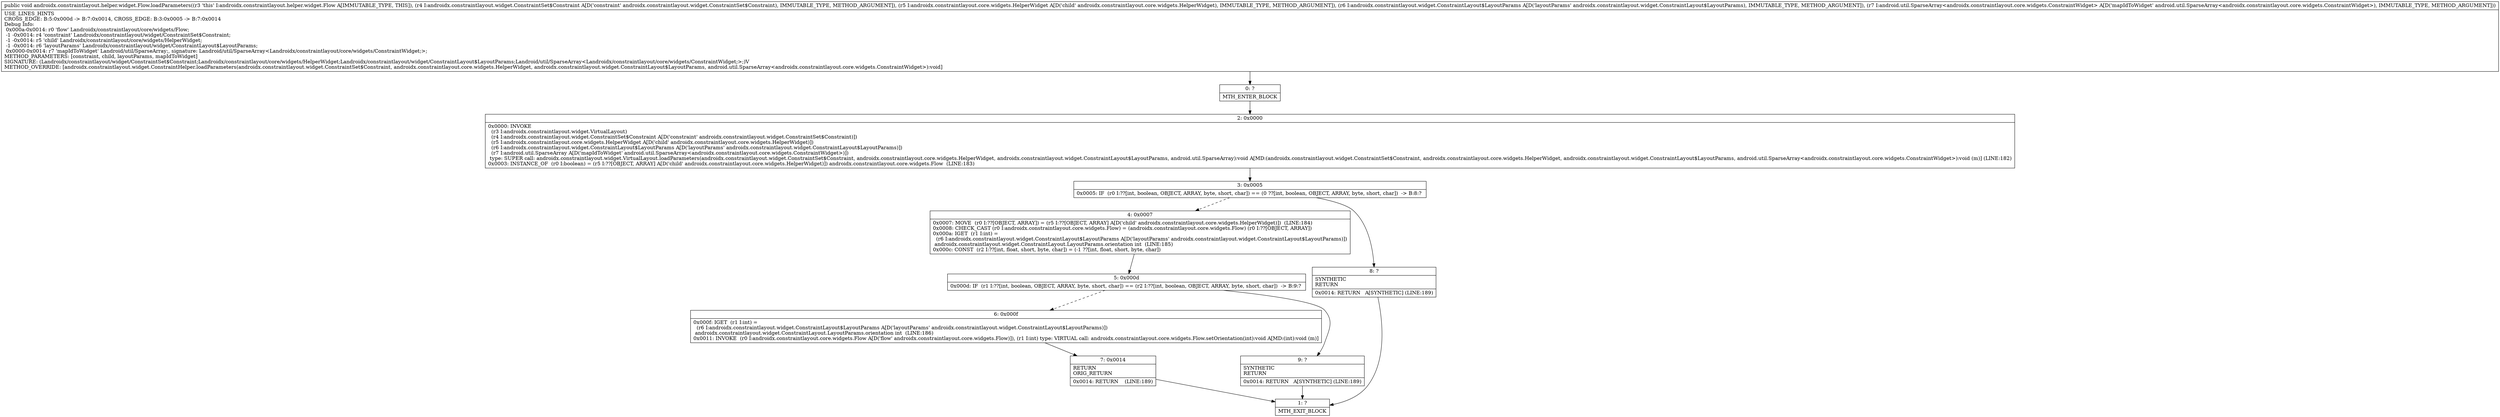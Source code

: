 digraph "CFG forandroidx.constraintlayout.helper.widget.Flow.loadParameters(Landroidx\/constraintlayout\/widget\/ConstraintSet$Constraint;Landroidx\/constraintlayout\/core\/widgets\/HelperWidget;Landroidx\/constraintlayout\/widget\/ConstraintLayout$LayoutParams;Landroid\/util\/SparseArray;)V" {
Node_0 [shape=record,label="{0\:\ ?|MTH_ENTER_BLOCK\l}"];
Node_2 [shape=record,label="{2\:\ 0x0000|0x0000: INVOKE  \l  (r3 I:androidx.constraintlayout.widget.VirtualLayout)\l  (r4 I:androidx.constraintlayout.widget.ConstraintSet$Constraint A[D('constraint' androidx.constraintlayout.widget.ConstraintSet$Constraint)])\l  (r5 I:androidx.constraintlayout.core.widgets.HelperWidget A[D('child' androidx.constraintlayout.core.widgets.HelperWidget)])\l  (r6 I:androidx.constraintlayout.widget.ConstraintLayout$LayoutParams A[D('layoutParams' androidx.constraintlayout.widget.ConstraintLayout$LayoutParams)])\l  (r7 I:android.util.SparseArray A[D('mapIdToWidget' android.util.SparseArray\<androidx.constraintlayout.core.widgets.ConstraintWidget\>)])\l type: SUPER call: androidx.constraintlayout.widget.VirtualLayout.loadParameters(androidx.constraintlayout.widget.ConstraintSet$Constraint, androidx.constraintlayout.core.widgets.HelperWidget, androidx.constraintlayout.widget.ConstraintLayout$LayoutParams, android.util.SparseArray):void A[MD:(androidx.constraintlayout.widget.ConstraintSet$Constraint, androidx.constraintlayout.core.widgets.HelperWidget, androidx.constraintlayout.widget.ConstraintLayout$LayoutParams, android.util.SparseArray\<androidx.constraintlayout.core.widgets.ConstraintWidget\>):void (m)] (LINE:182)\l0x0003: INSTANCE_OF  (r0 I:boolean) = (r5 I:??[OBJECT, ARRAY] A[D('child' androidx.constraintlayout.core.widgets.HelperWidget)]) androidx.constraintlayout.core.widgets.Flow  (LINE:183)\l}"];
Node_3 [shape=record,label="{3\:\ 0x0005|0x0005: IF  (r0 I:??[int, boolean, OBJECT, ARRAY, byte, short, char]) == (0 ??[int, boolean, OBJECT, ARRAY, byte, short, char])  \-\> B:8:? \l}"];
Node_4 [shape=record,label="{4\:\ 0x0007|0x0007: MOVE  (r0 I:??[OBJECT, ARRAY]) = (r5 I:??[OBJECT, ARRAY] A[D('child' androidx.constraintlayout.core.widgets.HelperWidget)])  (LINE:184)\l0x0008: CHECK_CAST (r0 I:androidx.constraintlayout.core.widgets.Flow) = (androidx.constraintlayout.core.widgets.Flow) (r0 I:??[OBJECT, ARRAY]) \l0x000a: IGET  (r1 I:int) = \l  (r6 I:androidx.constraintlayout.widget.ConstraintLayout$LayoutParams A[D('layoutParams' androidx.constraintlayout.widget.ConstraintLayout$LayoutParams)])\l androidx.constraintlayout.widget.ConstraintLayout.LayoutParams.orientation int  (LINE:185)\l0x000c: CONST  (r2 I:??[int, float, short, byte, char]) = (\-1 ??[int, float, short, byte, char]) \l}"];
Node_5 [shape=record,label="{5\:\ 0x000d|0x000d: IF  (r1 I:??[int, boolean, OBJECT, ARRAY, byte, short, char]) == (r2 I:??[int, boolean, OBJECT, ARRAY, byte, short, char])  \-\> B:9:? \l}"];
Node_6 [shape=record,label="{6\:\ 0x000f|0x000f: IGET  (r1 I:int) = \l  (r6 I:androidx.constraintlayout.widget.ConstraintLayout$LayoutParams A[D('layoutParams' androidx.constraintlayout.widget.ConstraintLayout$LayoutParams)])\l androidx.constraintlayout.widget.ConstraintLayout.LayoutParams.orientation int  (LINE:186)\l0x0011: INVOKE  (r0 I:androidx.constraintlayout.core.widgets.Flow A[D('flow' androidx.constraintlayout.core.widgets.Flow)]), (r1 I:int) type: VIRTUAL call: androidx.constraintlayout.core.widgets.Flow.setOrientation(int):void A[MD:(int):void (m)]\l}"];
Node_7 [shape=record,label="{7\:\ 0x0014|RETURN\lORIG_RETURN\l|0x0014: RETURN    (LINE:189)\l}"];
Node_1 [shape=record,label="{1\:\ ?|MTH_EXIT_BLOCK\l}"];
Node_9 [shape=record,label="{9\:\ ?|SYNTHETIC\lRETURN\l|0x0014: RETURN   A[SYNTHETIC] (LINE:189)\l}"];
Node_8 [shape=record,label="{8\:\ ?|SYNTHETIC\lRETURN\l|0x0014: RETURN   A[SYNTHETIC] (LINE:189)\l}"];
MethodNode[shape=record,label="{public void androidx.constraintlayout.helper.widget.Flow.loadParameters((r3 'this' I:androidx.constraintlayout.helper.widget.Flow A[IMMUTABLE_TYPE, THIS]), (r4 I:androidx.constraintlayout.widget.ConstraintSet$Constraint A[D('constraint' androidx.constraintlayout.widget.ConstraintSet$Constraint), IMMUTABLE_TYPE, METHOD_ARGUMENT]), (r5 I:androidx.constraintlayout.core.widgets.HelperWidget A[D('child' androidx.constraintlayout.core.widgets.HelperWidget), IMMUTABLE_TYPE, METHOD_ARGUMENT]), (r6 I:androidx.constraintlayout.widget.ConstraintLayout$LayoutParams A[D('layoutParams' androidx.constraintlayout.widget.ConstraintLayout$LayoutParams), IMMUTABLE_TYPE, METHOD_ARGUMENT]), (r7 I:android.util.SparseArray\<androidx.constraintlayout.core.widgets.ConstraintWidget\> A[D('mapIdToWidget' android.util.SparseArray\<androidx.constraintlayout.core.widgets.ConstraintWidget\>), IMMUTABLE_TYPE, METHOD_ARGUMENT]))  | USE_LINES_HINTS\lCROSS_EDGE: B:5:0x000d \-\> B:7:0x0014, CROSS_EDGE: B:3:0x0005 \-\> B:7:0x0014\lDebug Info:\l  0x000a\-0x0014: r0 'flow' Landroidx\/constraintlayout\/core\/widgets\/Flow;\l  \-1 \-0x0014: r4 'constraint' Landroidx\/constraintlayout\/widget\/ConstraintSet$Constraint;\l  \-1 \-0x0014: r5 'child' Landroidx\/constraintlayout\/core\/widgets\/HelperWidget;\l  \-1 \-0x0014: r6 'layoutParams' Landroidx\/constraintlayout\/widget\/ConstraintLayout$LayoutParams;\l  0x0000\-0x0014: r7 'mapIdToWidget' Landroid\/util\/SparseArray;, signature: Landroid\/util\/SparseArray\<Landroidx\/constraintlayout\/core\/widgets\/ConstraintWidget;\>;\lMETHOD_PARAMETERS: [constraint, child, layoutParams, mapIdToWidget]\lSIGNATURE: (Landroidx\/constraintlayout\/widget\/ConstraintSet$Constraint;Landroidx\/constraintlayout\/core\/widgets\/HelperWidget;Landroidx\/constraintlayout\/widget\/ConstraintLayout$LayoutParams;Landroid\/util\/SparseArray\<Landroidx\/constraintlayout\/core\/widgets\/ConstraintWidget;\>;)V\lMETHOD_OVERRIDE: [androidx.constraintlayout.widget.ConstraintHelper.loadParameters(androidx.constraintlayout.widget.ConstraintSet$Constraint, androidx.constraintlayout.core.widgets.HelperWidget, androidx.constraintlayout.widget.ConstraintLayout$LayoutParams, android.util.SparseArray\<androidx.constraintlayout.core.widgets.ConstraintWidget\>):void]\l}"];
MethodNode -> Node_0;Node_0 -> Node_2;
Node_2 -> Node_3;
Node_3 -> Node_4[style=dashed];
Node_3 -> Node_8;
Node_4 -> Node_5;
Node_5 -> Node_6[style=dashed];
Node_5 -> Node_9;
Node_6 -> Node_7;
Node_7 -> Node_1;
Node_9 -> Node_1;
Node_8 -> Node_1;
}

